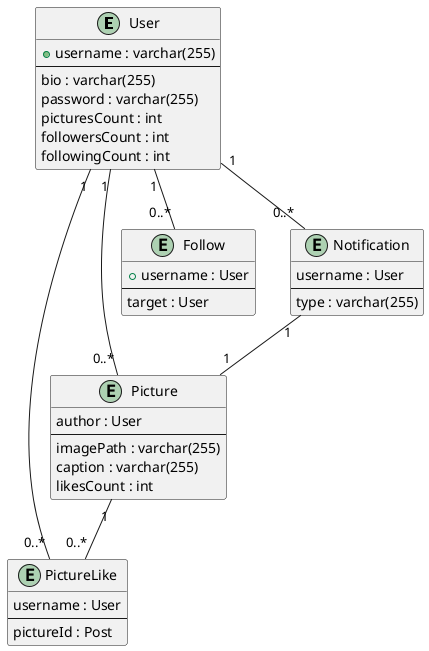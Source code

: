 @startuml QuackstagramERD
entity "User" as user {
  + username : varchar(255)
  --
  bio : varchar(255)
  password : varchar(255)
  picturesCount : int
  followersCount : int
  followingCount : int
}

entity "Picture" as picture {
  author : User
  --
  imagePath : varchar(255)
  caption : varchar(255)
  likesCount : int
}

entity "PictureLike" as picturelike {
  username : User
  --
  pictureId : Post
}

entity "Follow" as follow {
  + username : User
  --
  target : User
}

entity "Notification" as notification {
  username : User
  --
  type : varchar(255)
}

user "1" -- "0..*" picture
user "1" -- "0..*" picturelike
user "1" -- "0..*" follow
user "1" -- "0..*" notification
notification "1" -- "1" picture
picture "1" -- "0..*" picturelike
@enduml